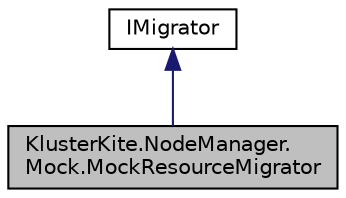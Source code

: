 digraph "KlusterKite.NodeManager.Mock.MockResourceMigrator"
{
  edge [fontname="Helvetica",fontsize="10",labelfontname="Helvetica",labelfontsize="10"];
  node [fontname="Helvetica",fontsize="10",shape=record];
  Node2 [label="KlusterKite.NodeManager.\lMock.MockResourceMigrator",height=0.2,width=0.4,color="black", fillcolor="grey75", style="filled", fontcolor="black"];
  Node3 -> Node2 [dir="back",color="midnightblue",fontsize="10",style="solid",fontname="Helvetica"];
  Node3 [label="IMigrator",height=0.2,width=0.4,color="black", fillcolor="white", style="filled",URL="$interface_kluster_kite_1_1_node_manager_1_1_migrator_1_1_i_migrator.html",tooltip="Base class for all cluster system migrations "];
}
